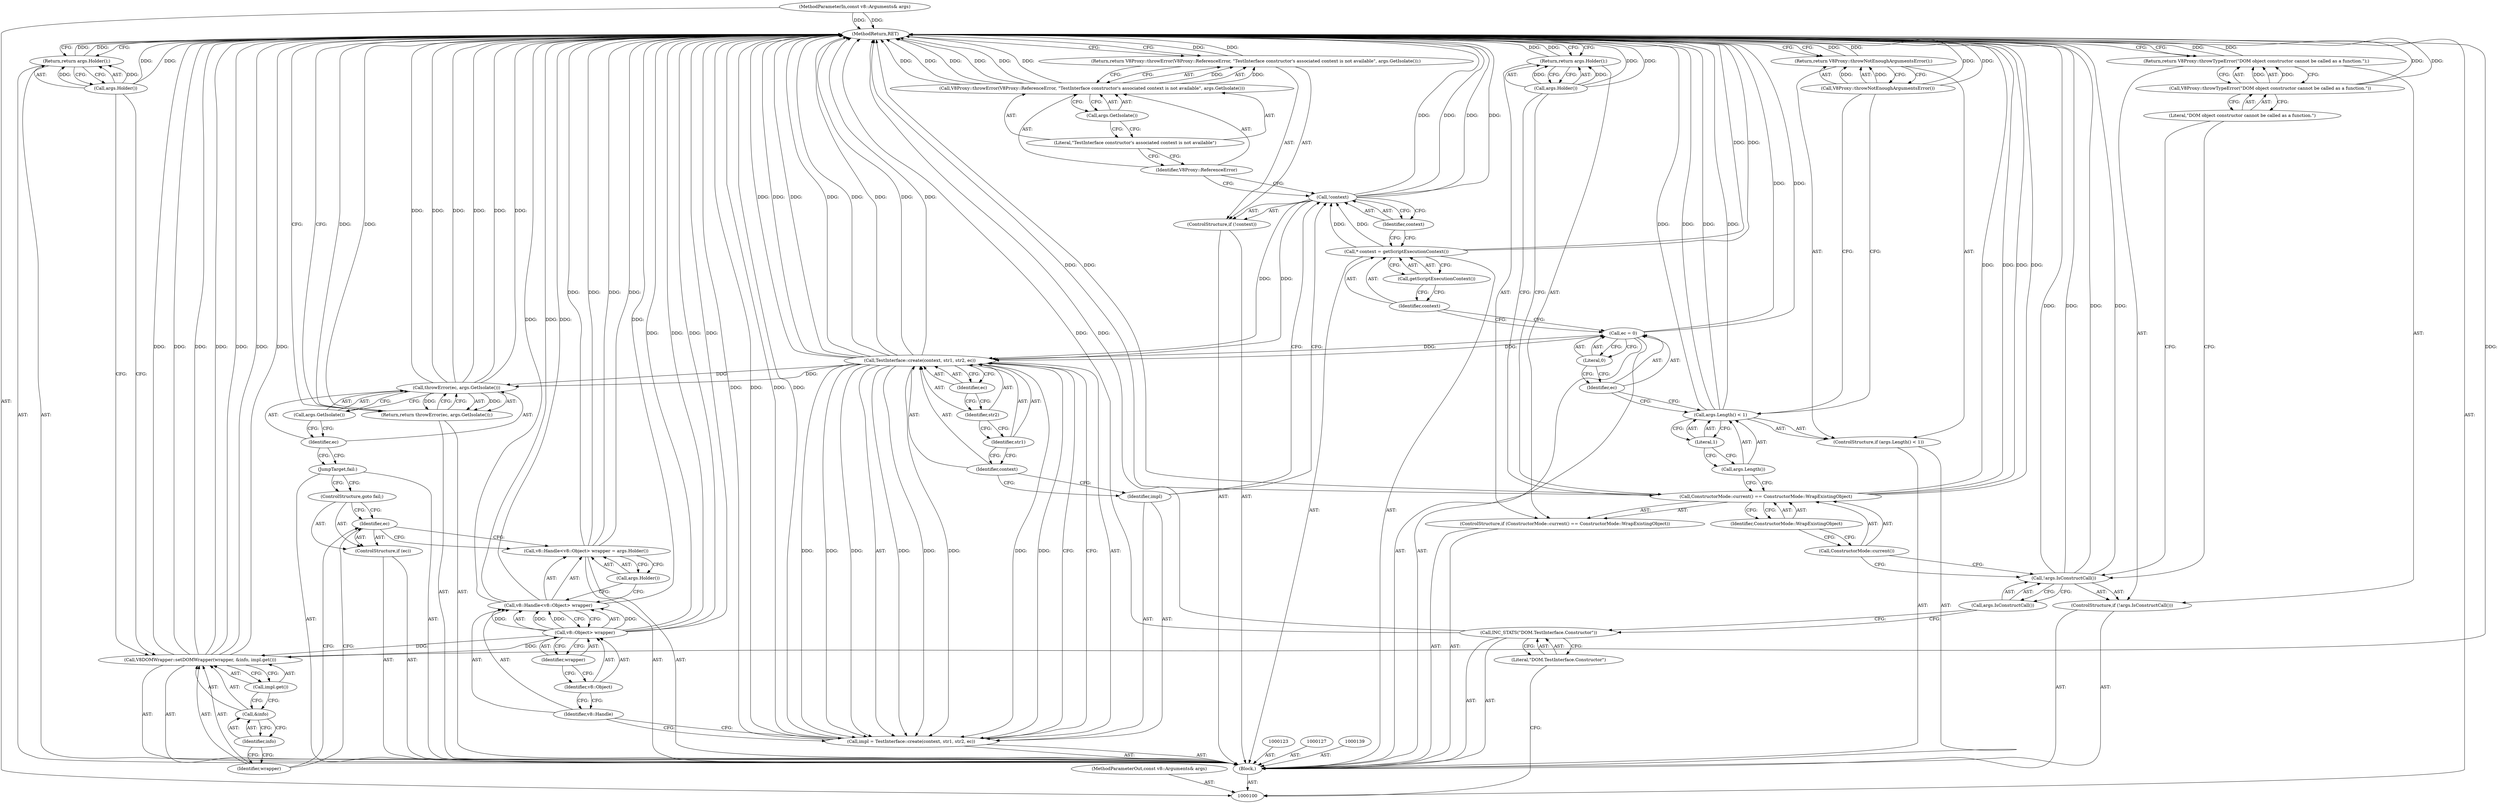 digraph "1_Chrome_e9372a1bfd3588a80fcf49aa07321f0971dd6091_6" {
"1000169" [label="(MethodReturn,RET)"];
"1000101" [label="(MethodParameterIn,const v8::Arguments& args)"];
"1000263" [label="(MethodParameterOut,const v8::Arguments& args)"];
"1000120" [label="(Literal,1)"];
"1000117" [label="(ControlStructure,if (args.Length() < 1))"];
"1000118" [label="(Call,args.Length() < 1)"];
"1000119" [label="(Call,args.Length())"];
"1000122" [label="(Call,V8Proxy::throwNotEnoughArgumentsError())"];
"1000121" [label="(Return,return V8Proxy::throwNotEnoughArgumentsError();)"];
"1000124" [label="(Call,ec = 0)"];
"1000125" [label="(Identifier,ec)"];
"1000126" [label="(Literal,0)"];
"1000128" [label="(Call,* context = getScriptExecutionContext())"];
"1000129" [label="(Identifier,context)"];
"1000130" [label="(Call,getScriptExecutionContext())"];
"1000131" [label="(ControlStructure,if (!context))"];
"1000132" [label="(Call,!context)"];
"1000133" [label="(Identifier,context)"];
"1000138" [label="(Call,args.GetIsolate())"];
"1000135" [label="(Call,V8Proxy::throwError(V8Proxy::ReferenceError, \"TestInterface constructor's associated context is not available\", args.GetIsolate()))"];
"1000136" [label="(Identifier,V8Proxy::ReferenceError)"];
"1000137" [label="(Literal,\"TestInterface constructor's associated context is not available\")"];
"1000134" [label="(Return,return V8Proxy::throwError(V8Proxy::ReferenceError, \"TestInterface constructor's associated context is not available\", args.GetIsolate());)"];
"1000102" [label="(Block,)"];
"1000140" [label="(Call,impl = TestInterface::create(context, str1, str2, ec))"];
"1000141" [label="(Identifier,impl)"];
"1000142" [label="(Call,TestInterface::create(context, str1, str2, ec))"];
"1000143" [label="(Identifier,context)"];
"1000144" [label="(Identifier,str1)"];
"1000145" [label="(Identifier,str2)"];
"1000146" [label="(Identifier,ec)"];
"1000150" [label="(Call,v8::Object> wrapper)"];
"1000151" [label="(Identifier,v8::Object)"];
"1000152" [label="(Identifier,wrapper)"];
"1000153" [label="(Call,args.Holder())"];
"1000147" [label="(Call,v8::Handle<v8::Object> wrapper = args.Holder())"];
"1000148" [label="(Call,v8::Handle<v8::Object> wrapper)"];
"1000149" [label="(Identifier,v8::Handle)"];
"1000154" [label="(ControlStructure,if (ec))"];
"1000155" [label="(Identifier,ec)"];
"1000156" [label="(ControlStructure,goto fail;)"];
"1000158" [label="(Identifier,wrapper)"];
"1000157" [label="(Call,V8DOMWrapper::setDOMWrapper(wrapper, &info, impl.get()))"];
"1000159" [label="(Call,&info)"];
"1000160" [label="(Identifier,info)"];
"1000161" [label="(Call,impl.get())"];
"1000163" [label="(Call,args.Holder())"];
"1000162" [label="(Return,return args.Holder();)"];
"1000164" [label="(JumpTarget,fail:)"];
"1000104" [label="(Literal,\"DOM.TestInterface.Constructor\")"];
"1000103" [label="(Call,INC_STATS(\"DOM.TestInterface.Constructor\"))"];
"1000166" [label="(Call,throwError(ec, args.GetIsolate()))"];
"1000167" [label="(Identifier,ec)"];
"1000168" [label="(Call,args.GetIsolate())"];
"1000165" [label="(Return,return throwError(ec, args.GetIsolate());)"];
"1000105" [label="(ControlStructure,if (!args.IsConstructCall()))"];
"1000106" [label="(Call,!args.IsConstructCall())"];
"1000107" [label="(Call,args.IsConstructCall())"];
"1000109" [label="(Call,V8Proxy::throwTypeError(\"DOM object constructor cannot be called as a function.\"))"];
"1000110" [label="(Literal,\"DOM object constructor cannot be called as a function.\")"];
"1000108" [label="(Return,return V8Proxy::throwTypeError(\"DOM object constructor cannot be called as a function.\");)"];
"1000114" [label="(Identifier,ConstructorMode::WrapExistingObject)"];
"1000111" [label="(ControlStructure,if (ConstructorMode::current() == ConstructorMode::WrapExistingObject))"];
"1000112" [label="(Call,ConstructorMode::current() == ConstructorMode::WrapExistingObject)"];
"1000113" [label="(Call,ConstructorMode::current())"];
"1000116" [label="(Call,args.Holder())"];
"1000115" [label="(Return,return args.Holder();)"];
"1000169" -> "1000100"  [label="AST: "];
"1000169" -> "1000108"  [label="CFG: "];
"1000169" -> "1000115"  [label="CFG: "];
"1000169" -> "1000121"  [label="CFG: "];
"1000169" -> "1000134"  [label="CFG: "];
"1000169" -> "1000162"  [label="CFG: "];
"1000169" -> "1000165"  [label="CFG: "];
"1000157" -> "1000169"  [label="DDG: "];
"1000157" -> "1000169"  [label="DDG: "];
"1000157" -> "1000169"  [label="DDG: "];
"1000157" -> "1000169"  [label="DDG: "];
"1000140" -> "1000169"  [label="DDG: "];
"1000140" -> "1000169"  [label="DDG: "];
"1000124" -> "1000169"  [label="DDG: "];
"1000112" -> "1000169"  [label="DDG: "];
"1000112" -> "1000169"  [label="DDG: "];
"1000112" -> "1000169"  [label="DDG: "];
"1000147" -> "1000169"  [label="DDG: "];
"1000147" -> "1000169"  [label="DDG: "];
"1000118" -> "1000169"  [label="DDG: "];
"1000118" -> "1000169"  [label="DDG: "];
"1000148" -> "1000169"  [label="DDG: "];
"1000148" -> "1000169"  [label="DDG: "];
"1000166" -> "1000169"  [label="DDG: "];
"1000166" -> "1000169"  [label="DDG: "];
"1000166" -> "1000169"  [label="DDG: "];
"1000128" -> "1000169"  [label="DDG: "];
"1000106" -> "1000169"  [label="DDG: "];
"1000106" -> "1000169"  [label="DDG: "];
"1000150" -> "1000169"  [label="DDG: "];
"1000150" -> "1000169"  [label="DDG: "];
"1000132" -> "1000169"  [label="DDG: "];
"1000132" -> "1000169"  [label="DDG: "];
"1000142" -> "1000169"  [label="DDG: "];
"1000142" -> "1000169"  [label="DDG: "];
"1000142" -> "1000169"  [label="DDG: "];
"1000142" -> "1000169"  [label="DDG: "];
"1000103" -> "1000169"  [label="DDG: "];
"1000135" -> "1000169"  [label="DDG: "];
"1000135" -> "1000169"  [label="DDG: "];
"1000135" -> "1000169"  [label="DDG: "];
"1000101" -> "1000169"  [label="DDG: "];
"1000122" -> "1000169"  [label="DDG: "];
"1000163" -> "1000169"  [label="DDG: "];
"1000116" -> "1000169"  [label="DDG: "];
"1000109" -> "1000169"  [label="DDG: "];
"1000165" -> "1000169"  [label="DDG: "];
"1000134" -> "1000169"  [label="DDG: "];
"1000121" -> "1000169"  [label="DDG: "];
"1000162" -> "1000169"  [label="DDG: "];
"1000108" -> "1000169"  [label="DDG: "];
"1000115" -> "1000169"  [label="DDG: "];
"1000101" -> "1000100"  [label="AST: "];
"1000101" -> "1000169"  [label="DDG: "];
"1000263" -> "1000100"  [label="AST: "];
"1000120" -> "1000118"  [label="AST: "];
"1000120" -> "1000119"  [label="CFG: "];
"1000118" -> "1000120"  [label="CFG: "];
"1000117" -> "1000102"  [label="AST: "];
"1000118" -> "1000117"  [label="AST: "];
"1000121" -> "1000117"  [label="AST: "];
"1000118" -> "1000117"  [label="AST: "];
"1000118" -> "1000120"  [label="CFG: "];
"1000119" -> "1000118"  [label="AST: "];
"1000120" -> "1000118"  [label="AST: "];
"1000122" -> "1000118"  [label="CFG: "];
"1000125" -> "1000118"  [label="CFG: "];
"1000118" -> "1000169"  [label="DDG: "];
"1000118" -> "1000169"  [label="DDG: "];
"1000119" -> "1000118"  [label="AST: "];
"1000119" -> "1000112"  [label="CFG: "];
"1000120" -> "1000119"  [label="CFG: "];
"1000122" -> "1000121"  [label="AST: "];
"1000122" -> "1000118"  [label="CFG: "];
"1000121" -> "1000122"  [label="CFG: "];
"1000122" -> "1000169"  [label="DDG: "];
"1000122" -> "1000121"  [label="DDG: "];
"1000121" -> "1000117"  [label="AST: "];
"1000121" -> "1000122"  [label="CFG: "];
"1000122" -> "1000121"  [label="AST: "];
"1000169" -> "1000121"  [label="CFG: "];
"1000121" -> "1000169"  [label="DDG: "];
"1000122" -> "1000121"  [label="DDG: "];
"1000124" -> "1000102"  [label="AST: "];
"1000124" -> "1000126"  [label="CFG: "];
"1000125" -> "1000124"  [label="AST: "];
"1000126" -> "1000124"  [label="AST: "];
"1000129" -> "1000124"  [label="CFG: "];
"1000124" -> "1000169"  [label="DDG: "];
"1000124" -> "1000142"  [label="DDG: "];
"1000125" -> "1000124"  [label="AST: "];
"1000125" -> "1000118"  [label="CFG: "];
"1000126" -> "1000125"  [label="CFG: "];
"1000126" -> "1000124"  [label="AST: "];
"1000126" -> "1000125"  [label="CFG: "];
"1000124" -> "1000126"  [label="CFG: "];
"1000128" -> "1000102"  [label="AST: "];
"1000128" -> "1000130"  [label="CFG: "];
"1000129" -> "1000128"  [label="AST: "];
"1000130" -> "1000128"  [label="AST: "];
"1000133" -> "1000128"  [label="CFG: "];
"1000128" -> "1000169"  [label="DDG: "];
"1000128" -> "1000132"  [label="DDG: "];
"1000129" -> "1000128"  [label="AST: "];
"1000129" -> "1000124"  [label="CFG: "];
"1000130" -> "1000129"  [label="CFG: "];
"1000130" -> "1000128"  [label="AST: "];
"1000130" -> "1000129"  [label="CFG: "];
"1000128" -> "1000130"  [label="CFG: "];
"1000131" -> "1000102"  [label="AST: "];
"1000132" -> "1000131"  [label="AST: "];
"1000134" -> "1000131"  [label="AST: "];
"1000132" -> "1000131"  [label="AST: "];
"1000132" -> "1000133"  [label="CFG: "];
"1000133" -> "1000132"  [label="AST: "];
"1000136" -> "1000132"  [label="CFG: "];
"1000141" -> "1000132"  [label="CFG: "];
"1000132" -> "1000169"  [label="DDG: "];
"1000132" -> "1000169"  [label="DDG: "];
"1000128" -> "1000132"  [label="DDG: "];
"1000132" -> "1000142"  [label="DDG: "];
"1000133" -> "1000132"  [label="AST: "];
"1000133" -> "1000128"  [label="CFG: "];
"1000132" -> "1000133"  [label="CFG: "];
"1000138" -> "1000135"  [label="AST: "];
"1000138" -> "1000137"  [label="CFG: "];
"1000135" -> "1000138"  [label="CFG: "];
"1000135" -> "1000134"  [label="AST: "];
"1000135" -> "1000138"  [label="CFG: "];
"1000136" -> "1000135"  [label="AST: "];
"1000137" -> "1000135"  [label="AST: "];
"1000138" -> "1000135"  [label="AST: "];
"1000134" -> "1000135"  [label="CFG: "];
"1000135" -> "1000169"  [label="DDG: "];
"1000135" -> "1000169"  [label="DDG: "];
"1000135" -> "1000169"  [label="DDG: "];
"1000135" -> "1000134"  [label="DDG: "];
"1000136" -> "1000135"  [label="AST: "];
"1000136" -> "1000132"  [label="CFG: "];
"1000137" -> "1000136"  [label="CFG: "];
"1000137" -> "1000135"  [label="AST: "];
"1000137" -> "1000136"  [label="CFG: "];
"1000138" -> "1000137"  [label="CFG: "];
"1000134" -> "1000131"  [label="AST: "];
"1000134" -> "1000135"  [label="CFG: "];
"1000135" -> "1000134"  [label="AST: "];
"1000169" -> "1000134"  [label="CFG: "];
"1000134" -> "1000169"  [label="DDG: "];
"1000135" -> "1000134"  [label="DDG: "];
"1000102" -> "1000100"  [label="AST: "];
"1000103" -> "1000102"  [label="AST: "];
"1000105" -> "1000102"  [label="AST: "];
"1000111" -> "1000102"  [label="AST: "];
"1000117" -> "1000102"  [label="AST: "];
"1000123" -> "1000102"  [label="AST: "];
"1000124" -> "1000102"  [label="AST: "];
"1000127" -> "1000102"  [label="AST: "];
"1000128" -> "1000102"  [label="AST: "];
"1000131" -> "1000102"  [label="AST: "];
"1000139" -> "1000102"  [label="AST: "];
"1000140" -> "1000102"  [label="AST: "];
"1000147" -> "1000102"  [label="AST: "];
"1000154" -> "1000102"  [label="AST: "];
"1000157" -> "1000102"  [label="AST: "];
"1000162" -> "1000102"  [label="AST: "];
"1000164" -> "1000102"  [label="AST: "];
"1000165" -> "1000102"  [label="AST: "];
"1000140" -> "1000102"  [label="AST: "];
"1000140" -> "1000142"  [label="CFG: "];
"1000141" -> "1000140"  [label="AST: "];
"1000142" -> "1000140"  [label="AST: "];
"1000149" -> "1000140"  [label="CFG: "];
"1000140" -> "1000169"  [label="DDG: "];
"1000140" -> "1000169"  [label="DDG: "];
"1000142" -> "1000140"  [label="DDG: "];
"1000142" -> "1000140"  [label="DDG: "];
"1000142" -> "1000140"  [label="DDG: "];
"1000142" -> "1000140"  [label="DDG: "];
"1000141" -> "1000140"  [label="AST: "];
"1000141" -> "1000132"  [label="CFG: "];
"1000143" -> "1000141"  [label="CFG: "];
"1000142" -> "1000140"  [label="AST: "];
"1000142" -> "1000146"  [label="CFG: "];
"1000143" -> "1000142"  [label="AST: "];
"1000144" -> "1000142"  [label="AST: "];
"1000145" -> "1000142"  [label="AST: "];
"1000146" -> "1000142"  [label="AST: "];
"1000140" -> "1000142"  [label="CFG: "];
"1000142" -> "1000169"  [label="DDG: "];
"1000142" -> "1000169"  [label="DDG: "];
"1000142" -> "1000169"  [label="DDG: "];
"1000142" -> "1000169"  [label="DDG: "];
"1000142" -> "1000140"  [label="DDG: "];
"1000142" -> "1000140"  [label="DDG: "];
"1000142" -> "1000140"  [label="DDG: "];
"1000142" -> "1000140"  [label="DDG: "];
"1000132" -> "1000142"  [label="DDG: "];
"1000124" -> "1000142"  [label="DDG: "];
"1000142" -> "1000166"  [label="DDG: "];
"1000143" -> "1000142"  [label="AST: "];
"1000143" -> "1000141"  [label="CFG: "];
"1000144" -> "1000143"  [label="CFG: "];
"1000144" -> "1000142"  [label="AST: "];
"1000144" -> "1000143"  [label="CFG: "];
"1000145" -> "1000144"  [label="CFG: "];
"1000145" -> "1000142"  [label="AST: "];
"1000145" -> "1000144"  [label="CFG: "];
"1000146" -> "1000145"  [label="CFG: "];
"1000146" -> "1000142"  [label="AST: "];
"1000146" -> "1000145"  [label="CFG: "];
"1000142" -> "1000146"  [label="CFG: "];
"1000150" -> "1000148"  [label="AST: "];
"1000150" -> "1000152"  [label="CFG: "];
"1000151" -> "1000150"  [label="AST: "];
"1000152" -> "1000150"  [label="AST: "];
"1000148" -> "1000150"  [label="CFG: "];
"1000150" -> "1000169"  [label="DDG: "];
"1000150" -> "1000169"  [label="DDG: "];
"1000150" -> "1000148"  [label="DDG: "];
"1000150" -> "1000148"  [label="DDG: "];
"1000150" -> "1000157"  [label="DDG: "];
"1000151" -> "1000150"  [label="AST: "];
"1000151" -> "1000149"  [label="CFG: "];
"1000152" -> "1000151"  [label="CFG: "];
"1000152" -> "1000150"  [label="AST: "];
"1000152" -> "1000151"  [label="CFG: "];
"1000150" -> "1000152"  [label="CFG: "];
"1000153" -> "1000147"  [label="AST: "];
"1000153" -> "1000148"  [label="CFG: "];
"1000147" -> "1000153"  [label="CFG: "];
"1000147" -> "1000102"  [label="AST: "];
"1000147" -> "1000153"  [label="CFG: "];
"1000148" -> "1000147"  [label="AST: "];
"1000153" -> "1000147"  [label="AST: "];
"1000155" -> "1000147"  [label="CFG: "];
"1000147" -> "1000169"  [label="DDG: "];
"1000147" -> "1000169"  [label="DDG: "];
"1000148" -> "1000147"  [label="AST: "];
"1000148" -> "1000150"  [label="CFG: "];
"1000149" -> "1000148"  [label="AST: "];
"1000150" -> "1000148"  [label="AST: "];
"1000153" -> "1000148"  [label="CFG: "];
"1000148" -> "1000169"  [label="DDG: "];
"1000148" -> "1000169"  [label="DDG: "];
"1000150" -> "1000148"  [label="DDG: "];
"1000150" -> "1000148"  [label="DDG: "];
"1000149" -> "1000148"  [label="AST: "];
"1000149" -> "1000140"  [label="CFG: "];
"1000151" -> "1000149"  [label="CFG: "];
"1000154" -> "1000102"  [label="AST: "];
"1000155" -> "1000154"  [label="AST: "];
"1000156" -> "1000154"  [label="AST: "];
"1000155" -> "1000154"  [label="AST: "];
"1000155" -> "1000147"  [label="CFG: "];
"1000156" -> "1000155"  [label="CFG: "];
"1000158" -> "1000155"  [label="CFG: "];
"1000156" -> "1000154"  [label="AST: "];
"1000156" -> "1000155"  [label="CFG: "];
"1000164" -> "1000156"  [label="CFG: "];
"1000158" -> "1000157"  [label="AST: "];
"1000158" -> "1000155"  [label="CFG: "];
"1000160" -> "1000158"  [label="CFG: "];
"1000157" -> "1000102"  [label="AST: "];
"1000157" -> "1000161"  [label="CFG: "];
"1000158" -> "1000157"  [label="AST: "];
"1000159" -> "1000157"  [label="AST: "];
"1000161" -> "1000157"  [label="AST: "];
"1000163" -> "1000157"  [label="CFG: "];
"1000157" -> "1000169"  [label="DDG: "];
"1000157" -> "1000169"  [label="DDG: "];
"1000157" -> "1000169"  [label="DDG: "];
"1000157" -> "1000169"  [label="DDG: "];
"1000150" -> "1000157"  [label="DDG: "];
"1000159" -> "1000157"  [label="AST: "];
"1000159" -> "1000160"  [label="CFG: "];
"1000160" -> "1000159"  [label="AST: "];
"1000161" -> "1000159"  [label="CFG: "];
"1000160" -> "1000159"  [label="AST: "];
"1000160" -> "1000158"  [label="CFG: "];
"1000159" -> "1000160"  [label="CFG: "];
"1000161" -> "1000157"  [label="AST: "];
"1000161" -> "1000159"  [label="CFG: "];
"1000157" -> "1000161"  [label="CFG: "];
"1000163" -> "1000162"  [label="AST: "];
"1000163" -> "1000157"  [label="CFG: "];
"1000162" -> "1000163"  [label="CFG: "];
"1000163" -> "1000169"  [label="DDG: "];
"1000163" -> "1000162"  [label="DDG: "];
"1000162" -> "1000102"  [label="AST: "];
"1000162" -> "1000163"  [label="CFG: "];
"1000163" -> "1000162"  [label="AST: "];
"1000169" -> "1000162"  [label="CFG: "];
"1000162" -> "1000169"  [label="DDG: "];
"1000163" -> "1000162"  [label="DDG: "];
"1000164" -> "1000102"  [label="AST: "];
"1000164" -> "1000156"  [label="CFG: "];
"1000167" -> "1000164"  [label="CFG: "];
"1000104" -> "1000103"  [label="AST: "];
"1000104" -> "1000100"  [label="CFG: "];
"1000103" -> "1000104"  [label="CFG: "];
"1000103" -> "1000102"  [label="AST: "];
"1000103" -> "1000104"  [label="CFG: "];
"1000104" -> "1000103"  [label="AST: "];
"1000107" -> "1000103"  [label="CFG: "];
"1000103" -> "1000169"  [label="DDG: "];
"1000166" -> "1000165"  [label="AST: "];
"1000166" -> "1000168"  [label="CFG: "];
"1000167" -> "1000166"  [label="AST: "];
"1000168" -> "1000166"  [label="AST: "];
"1000165" -> "1000166"  [label="CFG: "];
"1000166" -> "1000169"  [label="DDG: "];
"1000166" -> "1000169"  [label="DDG: "];
"1000166" -> "1000169"  [label="DDG: "];
"1000166" -> "1000165"  [label="DDG: "];
"1000142" -> "1000166"  [label="DDG: "];
"1000167" -> "1000166"  [label="AST: "];
"1000167" -> "1000164"  [label="CFG: "];
"1000168" -> "1000167"  [label="CFG: "];
"1000168" -> "1000166"  [label="AST: "];
"1000168" -> "1000167"  [label="CFG: "];
"1000166" -> "1000168"  [label="CFG: "];
"1000165" -> "1000102"  [label="AST: "];
"1000165" -> "1000166"  [label="CFG: "];
"1000166" -> "1000165"  [label="AST: "];
"1000169" -> "1000165"  [label="CFG: "];
"1000165" -> "1000169"  [label="DDG: "];
"1000166" -> "1000165"  [label="DDG: "];
"1000105" -> "1000102"  [label="AST: "];
"1000106" -> "1000105"  [label="AST: "];
"1000108" -> "1000105"  [label="AST: "];
"1000106" -> "1000105"  [label="AST: "];
"1000106" -> "1000107"  [label="CFG: "];
"1000107" -> "1000106"  [label="AST: "];
"1000110" -> "1000106"  [label="CFG: "];
"1000113" -> "1000106"  [label="CFG: "];
"1000106" -> "1000169"  [label="DDG: "];
"1000106" -> "1000169"  [label="DDG: "];
"1000107" -> "1000106"  [label="AST: "];
"1000107" -> "1000103"  [label="CFG: "];
"1000106" -> "1000107"  [label="CFG: "];
"1000109" -> "1000108"  [label="AST: "];
"1000109" -> "1000110"  [label="CFG: "];
"1000110" -> "1000109"  [label="AST: "];
"1000108" -> "1000109"  [label="CFG: "];
"1000109" -> "1000169"  [label="DDG: "];
"1000109" -> "1000108"  [label="DDG: "];
"1000110" -> "1000109"  [label="AST: "];
"1000110" -> "1000106"  [label="CFG: "];
"1000109" -> "1000110"  [label="CFG: "];
"1000108" -> "1000105"  [label="AST: "];
"1000108" -> "1000109"  [label="CFG: "];
"1000109" -> "1000108"  [label="AST: "];
"1000169" -> "1000108"  [label="CFG: "];
"1000108" -> "1000169"  [label="DDG: "];
"1000109" -> "1000108"  [label="DDG: "];
"1000114" -> "1000112"  [label="AST: "];
"1000114" -> "1000113"  [label="CFG: "];
"1000112" -> "1000114"  [label="CFG: "];
"1000111" -> "1000102"  [label="AST: "];
"1000112" -> "1000111"  [label="AST: "];
"1000115" -> "1000111"  [label="AST: "];
"1000112" -> "1000111"  [label="AST: "];
"1000112" -> "1000114"  [label="CFG: "];
"1000113" -> "1000112"  [label="AST: "];
"1000114" -> "1000112"  [label="AST: "];
"1000116" -> "1000112"  [label="CFG: "];
"1000119" -> "1000112"  [label="CFG: "];
"1000112" -> "1000169"  [label="DDG: "];
"1000112" -> "1000169"  [label="DDG: "];
"1000112" -> "1000169"  [label="DDG: "];
"1000113" -> "1000112"  [label="AST: "];
"1000113" -> "1000106"  [label="CFG: "];
"1000114" -> "1000113"  [label="CFG: "];
"1000116" -> "1000115"  [label="AST: "];
"1000116" -> "1000112"  [label="CFG: "];
"1000115" -> "1000116"  [label="CFG: "];
"1000116" -> "1000169"  [label="DDG: "];
"1000116" -> "1000115"  [label="DDG: "];
"1000115" -> "1000111"  [label="AST: "];
"1000115" -> "1000116"  [label="CFG: "];
"1000116" -> "1000115"  [label="AST: "];
"1000169" -> "1000115"  [label="CFG: "];
"1000115" -> "1000169"  [label="DDG: "];
"1000116" -> "1000115"  [label="DDG: "];
}
